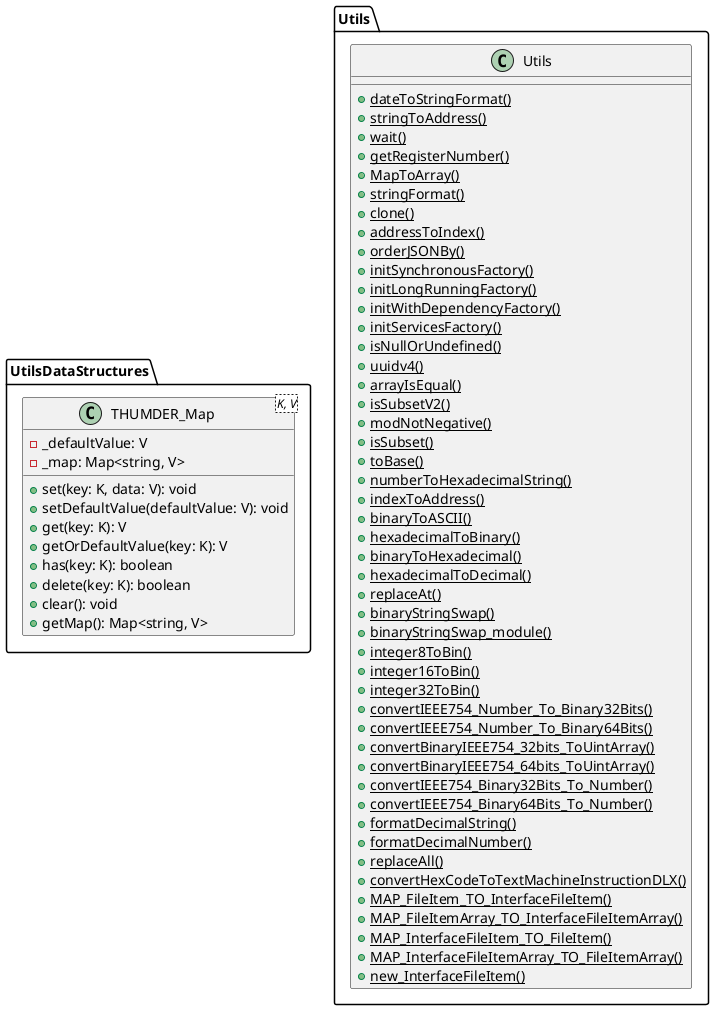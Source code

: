 @startuml
'https://plantuml.com/class-diagram


namespace UtilsDataStructures {
    class THUMDER_Map<K, V> {
        -_defaultValue: V
        -_map: Map<string, V>
        +set(key: K, data: V): void
        +setDefaultValue(defaultValue: V): void
        +get(key: K): V
        +getOrDefaultValue(key: K): V
        +has(key: K): boolean
        +delete(key: K): boolean
        +clear(): void
        +getMap(): Map<string, V>
    }
}

namespace Utils {
  class Utils {
    + {static} dateToStringFormat()
    + {static} stringToAddress()
    + {static} wait()
    + {static} getRegisterNumber()
    + {static} MapToArray()
    + {static} stringFormat()
    + {static} clone()
    + {static} addressToIndex()
    + {static} orderJSONBy()
    + {static} initSynchronousFactory()
    + {static} initLongRunningFactory()
    + {static} initWithDependencyFactory()
    + {static} initServicesFactory()
    + {static} isNullOrUndefined()
    + {static} uuidv4()
    + {static} arrayIsEqual()
    + {static} isSubsetV2()
    + {static} modNotNegative()
    + {static} isSubset()
    + {static} toBase()
    + {static} numberToHexadecimalString()
    + {static} indexToAddress()
    + {static} binaryToASCII()
    + {static} hexadecimalToBinary()
    + {static} binaryToHexadecimal()
    + {static} hexadecimalToDecimal()
    + {static} replaceAt()
    + {static} binaryStringSwap()
    + {static} binaryStringSwap_module()
    + {static} integer8ToBin()
    + {static} integer16ToBin()
    + {static} integer32ToBin()
    + {static} convertIEEE754_Number_To_Binary32Bits()
    + {static} convertIEEE754_Number_To_Binary64Bits()
    + {static} convertBinaryIEEE754_32bits_ToUintArray()
    + {static} convertBinaryIEEE754_64bits_ToUintArray()
    + {static} convertIEEE754_Binary32Bits_To_Number()
    + {static} convertIEEE754_Binary64Bits_To_Number()
    + {static} formatDecimalString()
    + {static} formatDecimalNumber()
    + {static} replaceAll()
    + {static} convertHexCodeToTextMachineInstructionDLX()
    + {static} MAP_FileItem_TO_InterfaceFileItem()
    + {static} MAP_FileItemArray_TO_InterfaceFileItemArray()
    + {static} MAP_InterfaceFileItem_TO_FileItem()
    + {static} MAP_InterfaceFileItemArray_TO_FileItemArray()
    + {static} new_InterfaceFileItem()
  }
}
@enduml
